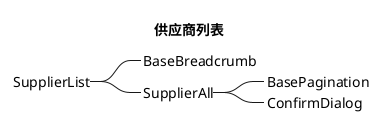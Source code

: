 @startmindmap
title 供应商列表

+_ SupplierList
++_ BaseBreadcrumb
++_ SupplierAll
+++_ BasePagination
+++_ ConfirmDialog

@endmindmap

@startmindmap
title 创建供应商

+_ SupplierCreate
++_ SupplierForm
++_ BaseBreadcrumb

@endmindmap

@startmindmap
title 供应商详情

+_ SupplierDetail
++_ BaseTag
++_ SupplierForm

@endmindmap

@startmindmap
title 更新供应商

+_ SupplierUpdate
++_ SupplierForm

@endmindmap

@startmindmap
title 黑名单

+_ BlackList
++_ ConfirmDialog
++_ BaseBreadcrumb

@endmindmap
